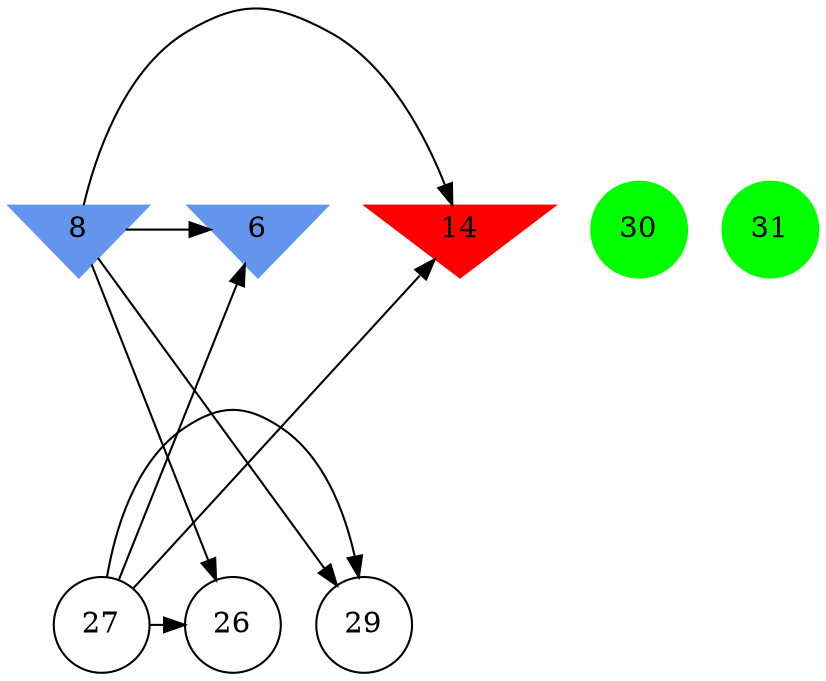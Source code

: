 digraph brain {
	ranksep=2.0;
	6 [shape=invtriangle,style=filled,color=cornflowerblue];
	8 [shape=invtriangle,style=filled,color=cornflowerblue];
	14 [shape=invtriangle,style=filled,color=red];
	26 [shape=circle,color=black];
	27 [shape=circle,color=black];
	29 [shape=circle,color=black];
	30 [shape=circle,style=filled,color=green];
	31 [shape=circle,style=filled,color=green];
	27	->	26;
	27	->	6;
	27	->	14;
	27	->	29;
	8	->	26;
	8	->	6;
	8	->	14;
	8	->	29;
	{ rank=same; 6; 8; 14; }
	{ rank=same; 26; 27; 29; }
	{ rank=same; 30; 31; }
}
